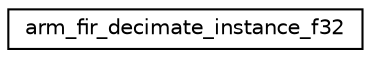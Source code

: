 digraph "Graphical Class Hierarchy"
{
 // LATEX_PDF_SIZE
  edge [fontname="Helvetica",fontsize="10",labelfontname="Helvetica",labelfontsize="10"];
  node [fontname="Helvetica",fontsize="10",shape=record];
  rankdir="LR";
  Node0 [label="arm_fir_decimate_instance_f32",height=0.2,width=0.4,color="black", fillcolor="white", style="filled",URL="$structarm__fir__decimate__instance__f32.html",tooltip="Instance structure for the floating-point FIR decimator."];
}
